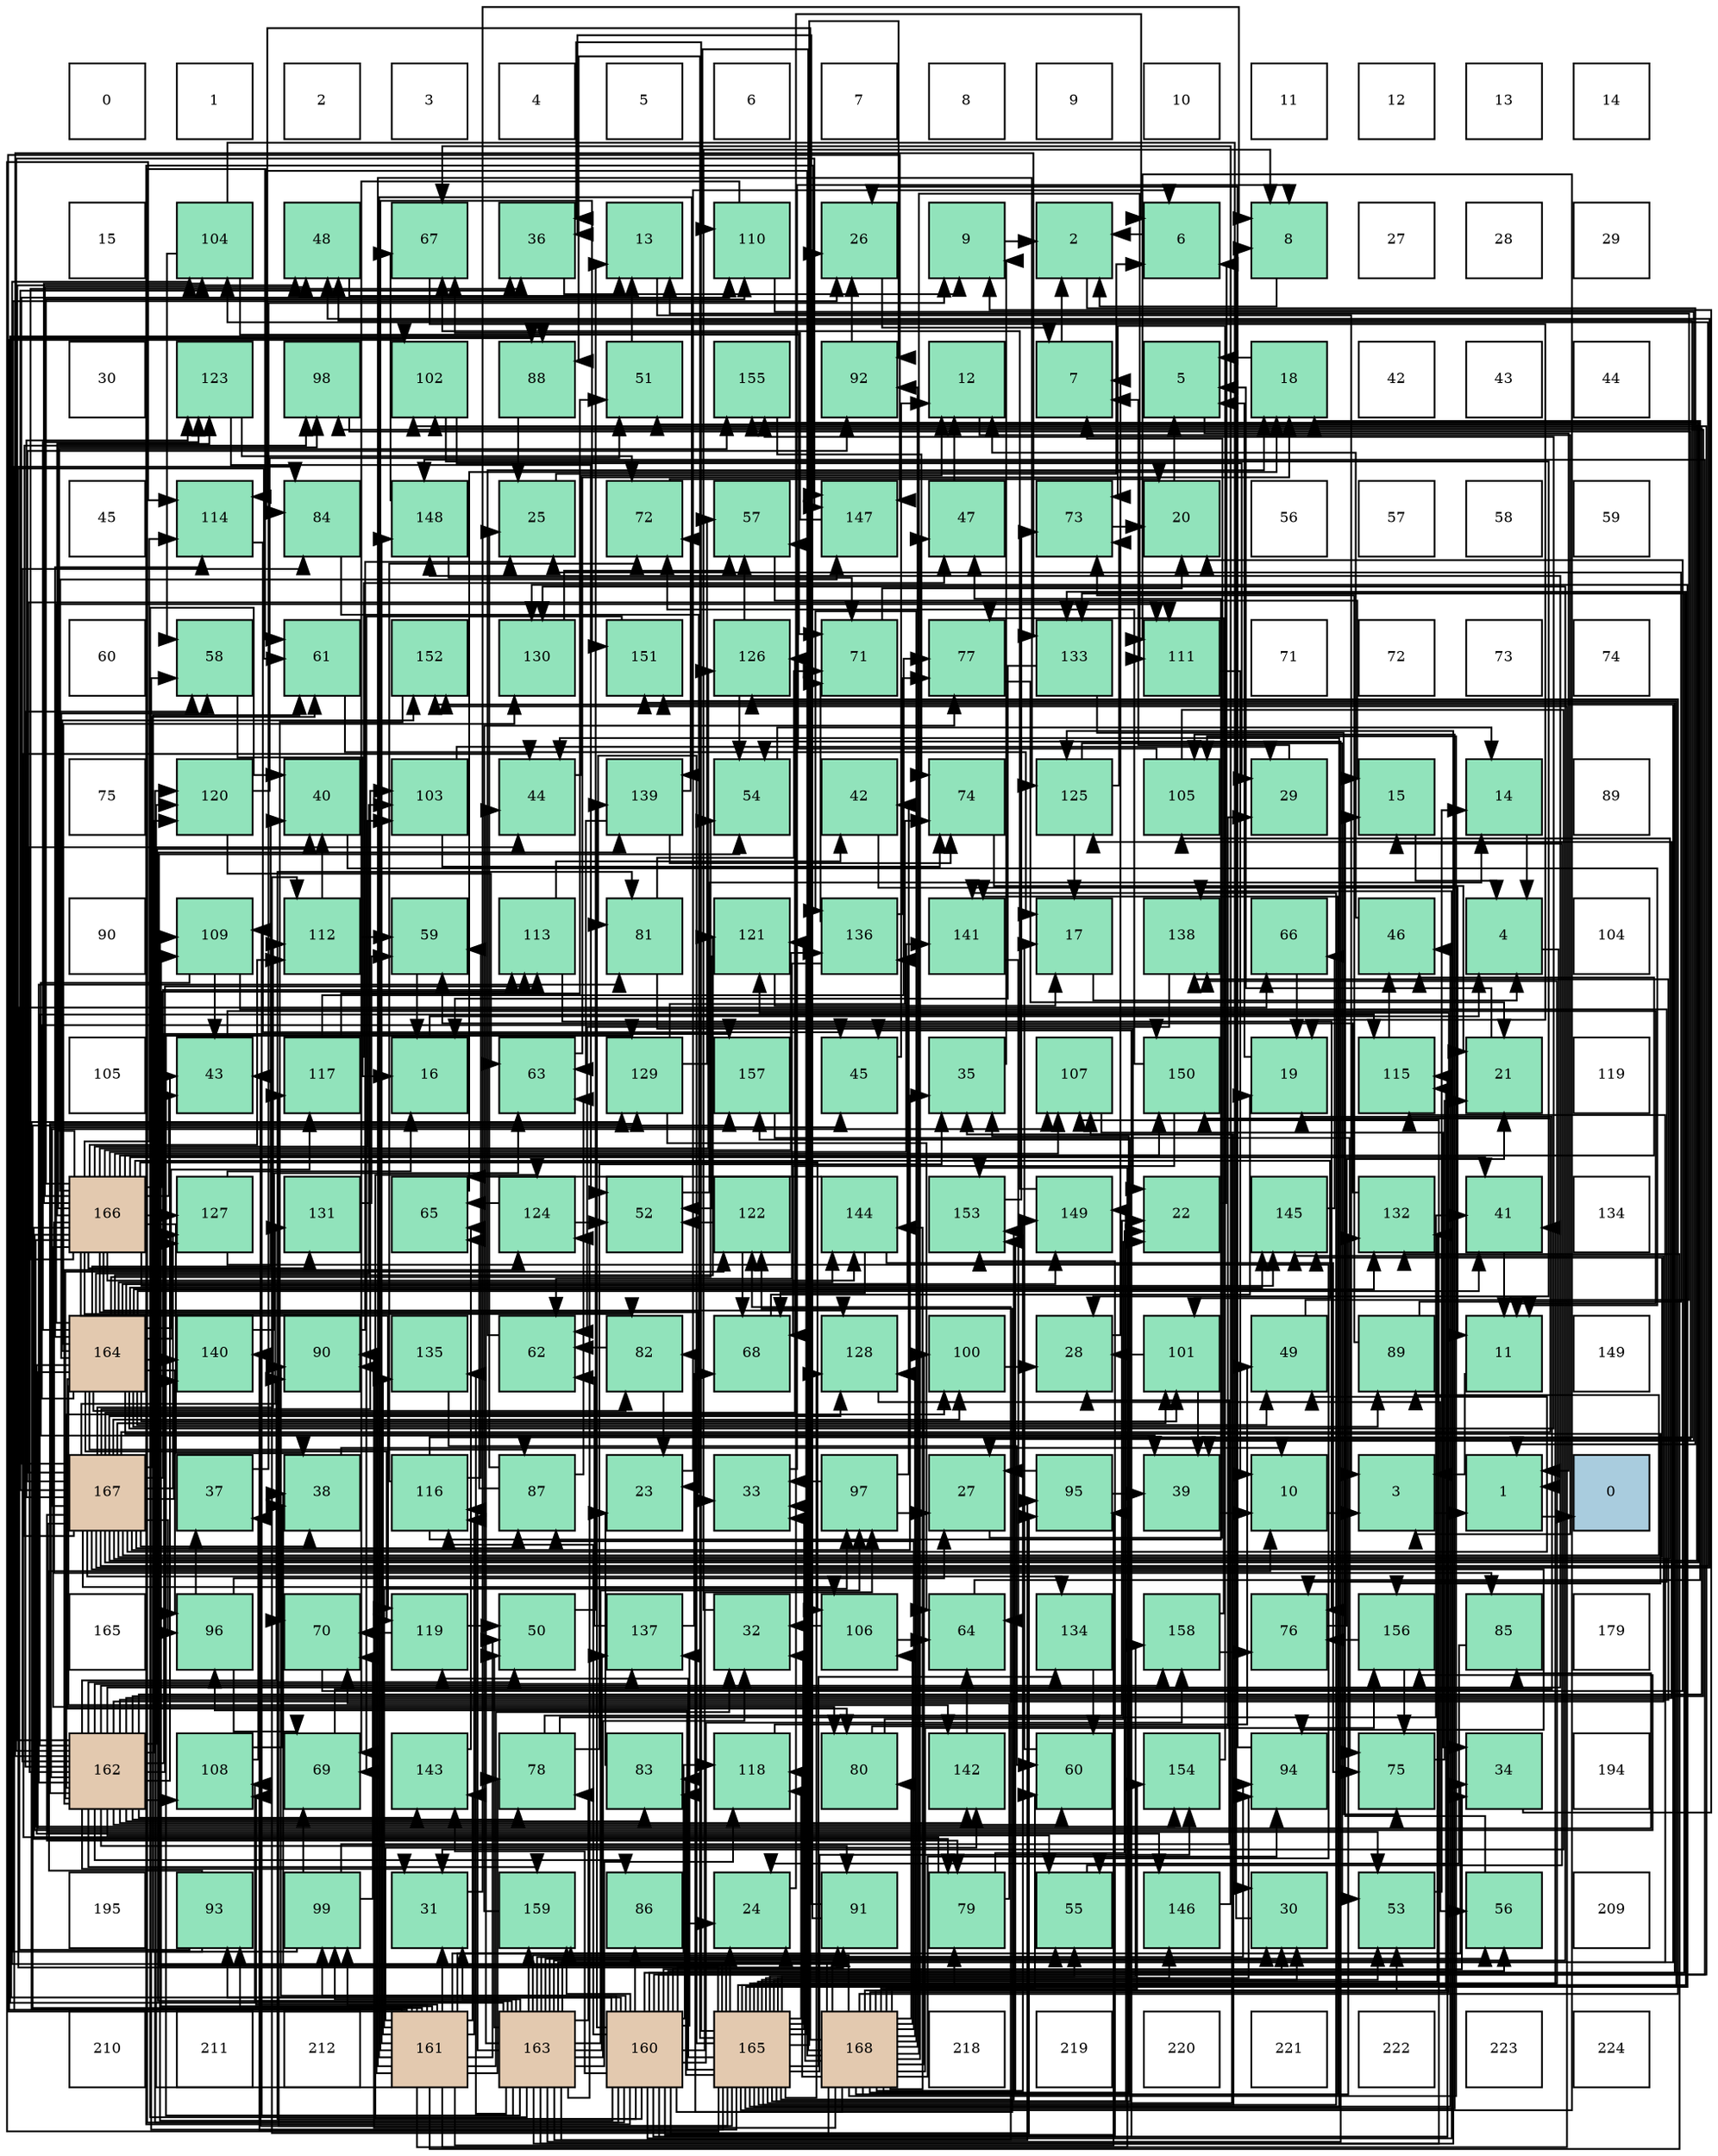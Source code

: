 digraph layout{
 rankdir=TB;
 splines=ortho;
 node [style=filled shape=square fixedsize=true width=0.6];
0[label="0", fontsize=8, fillcolor="#ffffff"];
1[label="1", fontsize=8, fillcolor="#ffffff"];
2[label="2", fontsize=8, fillcolor="#ffffff"];
3[label="3", fontsize=8, fillcolor="#ffffff"];
4[label="4", fontsize=8, fillcolor="#ffffff"];
5[label="5", fontsize=8, fillcolor="#ffffff"];
6[label="6", fontsize=8, fillcolor="#ffffff"];
7[label="7", fontsize=8, fillcolor="#ffffff"];
8[label="8", fontsize=8, fillcolor="#ffffff"];
9[label="9", fontsize=8, fillcolor="#ffffff"];
10[label="10", fontsize=8, fillcolor="#ffffff"];
11[label="11", fontsize=8, fillcolor="#ffffff"];
12[label="12", fontsize=8, fillcolor="#ffffff"];
13[label="13", fontsize=8, fillcolor="#ffffff"];
14[label="14", fontsize=8, fillcolor="#ffffff"];
15[label="15", fontsize=8, fillcolor="#ffffff"];
16[label="104", fontsize=8, fillcolor="#91e3bb"];
17[label="48", fontsize=8, fillcolor="#91e3bb"];
18[label="67", fontsize=8, fillcolor="#91e3bb"];
19[label="36", fontsize=8, fillcolor="#91e3bb"];
20[label="13", fontsize=8, fillcolor="#91e3bb"];
21[label="110", fontsize=8, fillcolor="#91e3bb"];
22[label="26", fontsize=8, fillcolor="#91e3bb"];
23[label="9", fontsize=8, fillcolor="#91e3bb"];
24[label="2", fontsize=8, fillcolor="#91e3bb"];
25[label="6", fontsize=8, fillcolor="#91e3bb"];
26[label="8", fontsize=8, fillcolor="#91e3bb"];
27[label="27", fontsize=8, fillcolor="#ffffff"];
28[label="28", fontsize=8, fillcolor="#ffffff"];
29[label="29", fontsize=8, fillcolor="#ffffff"];
30[label="30", fontsize=8, fillcolor="#ffffff"];
31[label="123", fontsize=8, fillcolor="#91e3bb"];
32[label="98", fontsize=8, fillcolor="#91e3bb"];
33[label="102", fontsize=8, fillcolor="#91e3bb"];
34[label="88", fontsize=8, fillcolor="#91e3bb"];
35[label="51", fontsize=8, fillcolor="#91e3bb"];
36[label="155", fontsize=8, fillcolor="#91e3bb"];
37[label="92", fontsize=8, fillcolor="#91e3bb"];
38[label="12", fontsize=8, fillcolor="#91e3bb"];
39[label="7", fontsize=8, fillcolor="#91e3bb"];
40[label="5", fontsize=8, fillcolor="#91e3bb"];
41[label="18", fontsize=8, fillcolor="#91e3bb"];
42[label="42", fontsize=8, fillcolor="#ffffff"];
43[label="43", fontsize=8, fillcolor="#ffffff"];
44[label="44", fontsize=8, fillcolor="#ffffff"];
45[label="45", fontsize=8, fillcolor="#ffffff"];
46[label="114", fontsize=8, fillcolor="#91e3bb"];
47[label="84", fontsize=8, fillcolor="#91e3bb"];
48[label="148", fontsize=8, fillcolor="#91e3bb"];
49[label="25", fontsize=8, fillcolor="#91e3bb"];
50[label="72", fontsize=8, fillcolor="#91e3bb"];
51[label="57", fontsize=8, fillcolor="#91e3bb"];
52[label="147", fontsize=8, fillcolor="#91e3bb"];
53[label="47", fontsize=8, fillcolor="#91e3bb"];
54[label="73", fontsize=8, fillcolor="#91e3bb"];
55[label="20", fontsize=8, fillcolor="#91e3bb"];
56[label="56", fontsize=8, fillcolor="#ffffff"];
57[label="57", fontsize=8, fillcolor="#ffffff"];
58[label="58", fontsize=8, fillcolor="#ffffff"];
59[label="59", fontsize=8, fillcolor="#ffffff"];
60[label="60", fontsize=8, fillcolor="#ffffff"];
61[label="58", fontsize=8, fillcolor="#91e3bb"];
62[label="61", fontsize=8, fillcolor="#91e3bb"];
63[label="152", fontsize=8, fillcolor="#91e3bb"];
64[label="130", fontsize=8, fillcolor="#91e3bb"];
65[label="151", fontsize=8, fillcolor="#91e3bb"];
66[label="126", fontsize=8, fillcolor="#91e3bb"];
67[label="71", fontsize=8, fillcolor="#91e3bb"];
68[label="77", fontsize=8, fillcolor="#91e3bb"];
69[label="133", fontsize=8, fillcolor="#91e3bb"];
70[label="111", fontsize=8, fillcolor="#91e3bb"];
71[label="71", fontsize=8, fillcolor="#ffffff"];
72[label="72", fontsize=8, fillcolor="#ffffff"];
73[label="73", fontsize=8, fillcolor="#ffffff"];
74[label="74", fontsize=8, fillcolor="#ffffff"];
75[label="75", fontsize=8, fillcolor="#ffffff"];
76[label="120", fontsize=8, fillcolor="#91e3bb"];
77[label="40", fontsize=8, fillcolor="#91e3bb"];
78[label="103", fontsize=8, fillcolor="#91e3bb"];
79[label="44", fontsize=8, fillcolor="#91e3bb"];
80[label="139", fontsize=8, fillcolor="#91e3bb"];
81[label="54", fontsize=8, fillcolor="#91e3bb"];
82[label="42", fontsize=8, fillcolor="#91e3bb"];
83[label="74", fontsize=8, fillcolor="#91e3bb"];
84[label="125", fontsize=8, fillcolor="#91e3bb"];
85[label="105", fontsize=8, fillcolor="#91e3bb"];
86[label="29", fontsize=8, fillcolor="#91e3bb"];
87[label="15", fontsize=8, fillcolor="#91e3bb"];
88[label="14", fontsize=8, fillcolor="#91e3bb"];
89[label="89", fontsize=8, fillcolor="#ffffff"];
90[label="90", fontsize=8, fillcolor="#ffffff"];
91[label="109", fontsize=8, fillcolor="#91e3bb"];
92[label="112", fontsize=8, fillcolor="#91e3bb"];
93[label="59", fontsize=8, fillcolor="#91e3bb"];
94[label="113", fontsize=8, fillcolor="#91e3bb"];
95[label="81", fontsize=8, fillcolor="#91e3bb"];
96[label="121", fontsize=8, fillcolor="#91e3bb"];
97[label="136", fontsize=8, fillcolor="#91e3bb"];
98[label="141", fontsize=8, fillcolor="#91e3bb"];
99[label="17", fontsize=8, fillcolor="#91e3bb"];
100[label="138", fontsize=8, fillcolor="#91e3bb"];
101[label="66", fontsize=8, fillcolor="#91e3bb"];
102[label="46", fontsize=8, fillcolor="#91e3bb"];
103[label="4", fontsize=8, fillcolor="#91e3bb"];
104[label="104", fontsize=8, fillcolor="#ffffff"];
105[label="105", fontsize=8, fillcolor="#ffffff"];
106[label="43", fontsize=8, fillcolor="#91e3bb"];
107[label="117", fontsize=8, fillcolor="#91e3bb"];
108[label="16", fontsize=8, fillcolor="#91e3bb"];
109[label="63", fontsize=8, fillcolor="#91e3bb"];
110[label="129", fontsize=8, fillcolor="#91e3bb"];
111[label="157", fontsize=8, fillcolor="#91e3bb"];
112[label="45", fontsize=8, fillcolor="#91e3bb"];
113[label="35", fontsize=8, fillcolor="#91e3bb"];
114[label="107", fontsize=8, fillcolor="#91e3bb"];
115[label="150", fontsize=8, fillcolor="#91e3bb"];
116[label="19", fontsize=8, fillcolor="#91e3bb"];
117[label="115", fontsize=8, fillcolor="#91e3bb"];
118[label="21", fontsize=8, fillcolor="#91e3bb"];
119[label="119", fontsize=8, fillcolor="#ffffff"];
120[label="166", fontsize=8, fillcolor="#e3c9af"];
121[label="127", fontsize=8, fillcolor="#91e3bb"];
122[label="131", fontsize=8, fillcolor="#91e3bb"];
123[label="65", fontsize=8, fillcolor="#91e3bb"];
124[label="124", fontsize=8, fillcolor="#91e3bb"];
125[label="52", fontsize=8, fillcolor="#91e3bb"];
126[label="122", fontsize=8, fillcolor="#91e3bb"];
127[label="144", fontsize=8, fillcolor="#91e3bb"];
128[label="153", fontsize=8, fillcolor="#91e3bb"];
129[label="149", fontsize=8, fillcolor="#91e3bb"];
130[label="22", fontsize=8, fillcolor="#91e3bb"];
131[label="145", fontsize=8, fillcolor="#91e3bb"];
132[label="132", fontsize=8, fillcolor="#91e3bb"];
133[label="41", fontsize=8, fillcolor="#91e3bb"];
134[label="134", fontsize=8, fillcolor="#ffffff"];
135[label="164", fontsize=8, fillcolor="#e3c9af"];
136[label="140", fontsize=8, fillcolor="#91e3bb"];
137[label="90", fontsize=8, fillcolor="#91e3bb"];
138[label="135", fontsize=8, fillcolor="#91e3bb"];
139[label="62", fontsize=8, fillcolor="#91e3bb"];
140[label="82", fontsize=8, fillcolor="#91e3bb"];
141[label="68", fontsize=8, fillcolor="#91e3bb"];
142[label="128", fontsize=8, fillcolor="#91e3bb"];
143[label="100", fontsize=8, fillcolor="#91e3bb"];
144[label="28", fontsize=8, fillcolor="#91e3bb"];
145[label="101", fontsize=8, fillcolor="#91e3bb"];
146[label="49", fontsize=8, fillcolor="#91e3bb"];
147[label="89", fontsize=8, fillcolor="#91e3bb"];
148[label="11", fontsize=8, fillcolor="#91e3bb"];
149[label="149", fontsize=8, fillcolor="#ffffff"];
150[label="167", fontsize=8, fillcolor="#e3c9af"];
151[label="37", fontsize=8, fillcolor="#91e3bb"];
152[label="38", fontsize=8, fillcolor="#91e3bb"];
153[label="116", fontsize=8, fillcolor="#91e3bb"];
154[label="87", fontsize=8, fillcolor="#91e3bb"];
155[label="23", fontsize=8, fillcolor="#91e3bb"];
156[label="33", fontsize=8, fillcolor="#91e3bb"];
157[label="97", fontsize=8, fillcolor="#91e3bb"];
158[label="27", fontsize=8, fillcolor="#91e3bb"];
159[label="95", fontsize=8, fillcolor="#91e3bb"];
160[label="39", fontsize=8, fillcolor="#91e3bb"];
161[label="10", fontsize=8, fillcolor="#91e3bb"];
162[label="3", fontsize=8, fillcolor="#91e3bb"];
163[label="1", fontsize=8, fillcolor="#91e3bb"];
164[label="0", fontsize=8, fillcolor="#a9ccde"];
165[label="165", fontsize=8, fillcolor="#ffffff"];
166[label="96", fontsize=8, fillcolor="#91e3bb"];
167[label="70", fontsize=8, fillcolor="#91e3bb"];
168[label="119", fontsize=8, fillcolor="#91e3bb"];
169[label="50", fontsize=8, fillcolor="#91e3bb"];
170[label="137", fontsize=8, fillcolor="#91e3bb"];
171[label="32", fontsize=8, fillcolor="#91e3bb"];
172[label="106", fontsize=8, fillcolor="#91e3bb"];
173[label="64", fontsize=8, fillcolor="#91e3bb"];
174[label="134", fontsize=8, fillcolor="#91e3bb"];
175[label="158", fontsize=8, fillcolor="#91e3bb"];
176[label="76", fontsize=8, fillcolor="#91e3bb"];
177[label="156", fontsize=8, fillcolor="#91e3bb"];
178[label="85", fontsize=8, fillcolor="#91e3bb"];
179[label="179", fontsize=8, fillcolor="#ffffff"];
180[label="162", fontsize=8, fillcolor="#e3c9af"];
181[label="108", fontsize=8, fillcolor="#91e3bb"];
182[label="69", fontsize=8, fillcolor="#91e3bb"];
183[label="143", fontsize=8, fillcolor="#91e3bb"];
184[label="78", fontsize=8, fillcolor="#91e3bb"];
185[label="83", fontsize=8, fillcolor="#91e3bb"];
186[label="118", fontsize=8, fillcolor="#91e3bb"];
187[label="80", fontsize=8, fillcolor="#91e3bb"];
188[label="142", fontsize=8, fillcolor="#91e3bb"];
189[label="60", fontsize=8, fillcolor="#91e3bb"];
190[label="154", fontsize=8, fillcolor="#91e3bb"];
191[label="94", fontsize=8, fillcolor="#91e3bb"];
192[label="75", fontsize=8, fillcolor="#91e3bb"];
193[label="34", fontsize=8, fillcolor="#91e3bb"];
194[label="194", fontsize=8, fillcolor="#ffffff"];
195[label="195", fontsize=8, fillcolor="#ffffff"];
196[label="93", fontsize=8, fillcolor="#91e3bb"];
197[label="99", fontsize=8, fillcolor="#91e3bb"];
198[label="31", fontsize=8, fillcolor="#91e3bb"];
199[label="159", fontsize=8, fillcolor="#91e3bb"];
200[label="86", fontsize=8, fillcolor="#91e3bb"];
201[label="24", fontsize=8, fillcolor="#91e3bb"];
202[label="91", fontsize=8, fillcolor="#91e3bb"];
203[label="79", fontsize=8, fillcolor="#91e3bb"];
204[label="55", fontsize=8, fillcolor="#91e3bb"];
205[label="146", fontsize=8, fillcolor="#91e3bb"];
206[label="30", fontsize=8, fillcolor="#91e3bb"];
207[label="53", fontsize=8, fillcolor="#91e3bb"];
208[label="56", fontsize=8, fillcolor="#91e3bb"];
209[label="209", fontsize=8, fillcolor="#ffffff"];
210[label="210", fontsize=8, fillcolor="#ffffff"];
211[label="211", fontsize=8, fillcolor="#ffffff"];
212[label="212", fontsize=8, fillcolor="#ffffff"];
213[label="161", fontsize=8, fillcolor="#e3c9af"];
214[label="163", fontsize=8, fillcolor="#e3c9af"];
215[label="160", fontsize=8, fillcolor="#e3c9af"];
216[label="165", fontsize=8, fillcolor="#e3c9af"];
217[label="168", fontsize=8, fillcolor="#e3c9af"];
218[label="218", fontsize=8, fillcolor="#ffffff"];
219[label="219", fontsize=8, fillcolor="#ffffff"];
220[label="220", fontsize=8, fillcolor="#ffffff"];
221[label="221", fontsize=8, fillcolor="#ffffff"];
222[label="222", fontsize=8, fillcolor="#ffffff"];
223[label="223", fontsize=8, fillcolor="#ffffff"];
224[label="224", fontsize=8, fillcolor="#ffffff"];
edge [constraint=false, style=vis];163 -> 164;
24 -> 163;
162 -> 163;
103 -> 163;
40 -> 163;
25 -> 24;
39 -> 24;
26 -> 24;
23 -> 24;
161 -> 162;
148 -> 162;
38 -> 162;
20 -> 162;
88 -> 103;
87 -> 103;
108 -> 103;
99 -> 103;
41 -> 40;
116 -> 40;
55 -> 40;
118 -> 40;
130 -> 25;
155 -> 25;
201 -> 25;
49 -> 25;
22 -> 39;
158 -> 39;
144 -> 39;
86 -> 39;
206 -> 26;
198 -> 26;
171 -> 26;
156 -> 26;
193 -> 23;
113 -> 23;
19 -> 23;
151 -> 23;
152 -> 161;
160 -> 161;
77 -> 148;
133 -> 148;
82 -> 148;
106 -> 148;
79 -> 38;
112 -> 38;
102 -> 38;
53 -> 38;
17 -> 20;
146 -> 20;
169 -> 20;
35 -> 20;
125 -> 88;
207 -> 88;
81 -> 88;
204 -> 87;
208 -> 87;
51 -> 87;
61 -> 108;
93 -> 108;
189 -> 99;
62 -> 99;
139 -> 41;
109 -> 41;
173 -> 41;
123 -> 41;
101 -> 116;
18 -> 116;
141 -> 116;
182 -> 116;
167 -> 55;
67 -> 55;
50 -> 55;
54 -> 55;
83 -> 118;
192 -> 118;
176 -> 118;
68 -> 118;
184 -> 130;
184 -> 113;
184 -> 133;
203 -> 130;
203 -> 79;
203 -> 167;
187 -> 130;
187 -> 86;
95 -> 130;
95 -> 67;
140 -> 155;
140 -> 139;
185 -> 155;
47 -> 155;
178 -> 201;
200 -> 201;
154 -> 49;
154 -> 109;
154 -> 123;
34 -> 49;
147 -> 49;
147 -> 54;
137 -> 49;
202 -> 22;
202 -> 19;
37 -> 22;
196 -> 161;
196 -> 22;
196 -> 101;
191 -> 22;
159 -> 158;
159 -> 160;
166 -> 158;
166 -> 151;
166 -> 182;
157 -> 158;
157 -> 156;
157 -> 82;
32 -> 158;
197 -> 144;
197 -> 62;
197 -> 182;
197 -> 167;
143 -> 144;
145 -> 144;
145 -> 160;
33 -> 144;
33 -> 86;
78 -> 86;
78 -> 83;
16 -> 206;
16 -> 61;
16 -> 67;
85 -> 198;
85 -> 51;
172 -> 171;
172 -> 173;
114 -> 193;
181 -> 151;
181 -> 152;
91 -> 160;
91 -> 106;
91 -> 176;
21 -> 160;
21 -> 182;
70 -> 161;
92 -> 77;
92 -> 93;
94 -> 82;
94 -> 176;
46 -> 112;
117 -> 102;
153 -> 53;
153 -> 17;
153 -> 93;
153 -> 50;
107 -> 53;
107 -> 35;
107 -> 68;
186 -> 146;
168 -> 169;
168 -> 167;
76 -> 35;
76 -> 109;
96 -> 99;
96 -> 125;
126 -> 125;
126 -> 141;
31 -> 125;
31 -> 50;
124 -> 125;
124 -> 123;
84 -> 99;
84 -> 207;
84 -> 54;
66 -> 81;
66 -> 51;
121 -> 108;
121 -> 204;
142 -> 208;
110 -> 51;
110 -> 173;
110 -> 83;
64 -> 51;
122 -> 93;
132 -> 93;
69 -> 108;
69 -> 192;
174 -> 189;
138 -> 189;
97 -> 139;
97 -> 67;
97 -> 68;
170 -> 139;
170 -> 141;
100 -> 139;
80 -> 109;
80 -> 50;
80 -> 83;
136 -> 109;
98 -> 173;
188 -> 173;
183 -> 123;
127 -> 123;
127 -> 141;
127 -> 192;
131 -> 101;
205 -> 18;
52 -> 18;
48 -> 18;
48 -> 67;
129 -> 18;
115 -> 141;
115 -> 50;
65 -> 182;
63 -> 167;
128 -> 54;
190 -> 54;
36 -> 83;
177 -> 192;
177 -> 176;
111 -> 192;
175 -> 176;
175 -> 68;
199 -> 68;
215 -> 206;
215 -> 193;
215 -> 112;
215 -> 208;
215 -> 95;
215 -> 185;
215 -> 47;
215 -> 200;
215 -> 34;
215 -> 137;
215 -> 202;
215 -> 196;
215 -> 159;
215 -> 157;
215 -> 197;
215 -> 33;
215 -> 91;
215 -> 117;
215 -> 153;
215 -> 76;
215 -> 126;
215 -> 124;
215 -> 69;
215 -> 170;
215 -> 100;
215 -> 80;
215 -> 183;
215 -> 52;
215 -> 48;
215 -> 65;
215 -> 128;
215 -> 175;
215 -> 199;
213 -> 198;
213 -> 171;
213 -> 193;
213 -> 169;
213 -> 184;
213 -> 47;
213 -> 137;
213 -> 196;
213 -> 159;
213 -> 157;
213 -> 197;
213 -> 33;
213 -> 181;
213 -> 91;
213 -> 153;
213 -> 186;
213 -> 76;
213 -> 84;
213 -> 110;
213 -> 132;
213 -> 138;
213 -> 80;
213 -> 188;
213 -> 183;
213 -> 52;
213 -> 48;
213 -> 65;
213 -> 63;
213 -> 128;
213 -> 111;
180 -> 198;
180 -> 77;
180 -> 106;
180 -> 79;
180 -> 112;
180 -> 17;
180 -> 169;
180 -> 204;
180 -> 61;
180 -> 189;
180 -> 184;
180 -> 95;
180 -> 185;
180 -> 47;
180 -> 200;
180 -> 137;
180 -> 202;
180 -> 32;
180 -> 143;
180 -> 33;
180 -> 181;
180 -> 94;
180 -> 117;
180 -> 76;
180 -> 126;
180 -> 124;
180 -> 84;
180 -> 110;
180 -> 69;
180 -> 170;
180 -> 100;
180 -> 188;
180 -> 183;
180 -> 131;
180 -> 52;
180 -> 48;
180 -> 111;
180 -> 175;
180 -> 199;
214 -> 206;
214 -> 198;
214 -> 171;
214 -> 77;
214 -> 79;
214 -> 169;
214 -> 81;
214 -> 204;
214 -> 208;
214 -> 184;
214 -> 34;
214 -> 202;
214 -> 191;
214 -> 159;
214 -> 157;
214 -> 197;
214 -> 114;
214 -> 181;
214 -> 91;
214 -> 117;
214 -> 153;
214 -> 186;
214 -> 126;
214 -> 124;
214 -> 84;
214 -> 110;
214 -> 64;
214 -> 138;
214 -> 170;
214 -> 80;
214 -> 63;
214 -> 199;
135 -> 77;
135 -> 133;
135 -> 146;
135 -> 81;
135 -> 61;
135 -> 187;
135 -> 140;
135 -> 178;
135 -> 154;
135 -> 147;
135 -> 166;
135 -> 145;
135 -> 78;
135 -> 70;
135 -> 46;
135 -> 107;
135 -> 168;
135 -> 96;
135 -> 31;
135 -> 121;
135 -> 64;
135 -> 132;
135 -> 97;
135 -> 136;
135 -> 188;
135 -> 127;
135 -> 131;
135 -> 205;
135 -> 129;
135 -> 115;
135 -> 63;
135 -> 36;
135 -> 177;
216 -> 201;
216 -> 206;
216 -> 171;
216 -> 156;
216 -> 113;
216 -> 19;
216 -> 152;
216 -> 133;
216 -> 106;
216 -> 79;
216 -> 102;
216 -> 207;
216 -> 81;
216 -> 204;
216 -> 61;
216 -> 62;
216 -> 95;
216 -> 185;
216 -> 34;
216 -> 37;
216 -> 191;
216 -> 166;
216 -> 85;
216 -> 114;
216 -> 70;
216 -> 46;
216 -> 107;
216 -> 186;
216 -> 168;
216 -> 96;
216 -> 142;
216 -> 64;
216 -> 132;
216 -> 69;
216 -> 174;
216 -> 100;
216 -> 136;
216 -> 98;
216 -> 205;
216 -> 129;
216 -> 65;
216 -> 128;
216 -> 190;
216 -> 111;
216 -> 175;
120 -> 156;
120 -> 19;
120 -> 152;
120 -> 133;
120 -> 106;
120 -> 102;
120 -> 17;
120 -> 203;
120 -> 187;
120 -> 140;
120 -> 178;
120 -> 32;
120 -> 145;
120 -> 78;
120 -> 16;
120 -> 172;
120 -> 114;
120 -> 21;
120 -> 92;
120 -> 94;
120 -> 46;
120 -> 168;
120 -> 31;
120 -> 66;
120 -> 121;
120 -> 142;
120 -> 122;
120 -> 97;
120 -> 98;
120 -> 127;
120 -> 131;
120 -> 52;
120 -> 115;
120 -> 190;
120 -> 36;
120 -> 177;
150 -> 113;
150 -> 19;
150 -> 152;
150 -> 17;
150 -> 146;
150 -> 35;
150 -> 207;
150 -> 62;
150 -> 203;
150 -> 154;
150 -> 147;
150 -> 37;
150 -> 191;
150 -> 166;
150 -> 32;
150 -> 143;
150 -> 145;
150 -> 78;
150 -> 16;
150 -> 85;
150 -> 172;
150 -> 114;
150 -> 21;
150 -> 70;
150 -> 92;
150 -> 94;
150 -> 31;
150 -> 66;
150 -> 121;
150 -> 142;
150 -> 122;
150 -> 174;
150 -> 136;
150 -> 131;
150 -> 115;
150 -> 36;
217 -> 201;
217 -> 156;
217 -> 113;
217 -> 53;
217 -> 207;
217 -> 189;
217 -> 62;
217 -> 203;
217 -> 187;
217 -> 140;
217 -> 154;
217 -> 137;
217 -> 37;
217 -> 191;
217 -> 143;
217 -> 16;
217 -> 85;
217 -> 172;
217 -> 21;
217 -> 70;
217 -> 92;
217 -> 46;
217 -> 117;
217 -> 186;
217 -> 96;
217 -> 66;
217 -> 142;
217 -> 132;
217 -> 97;
217 -> 98;
217 -> 127;
217 -> 129;
217 -> 128;
217 -> 190;
217 -> 177;
217 -> 199;
edge [constraint=true, style=invis];
0 -> 15 -> 30 -> 45 -> 60 -> 75 -> 90 -> 105 -> 120 -> 135 -> 150 -> 165 -> 180 -> 195 -> 210;
1 -> 16 -> 31 -> 46 -> 61 -> 76 -> 91 -> 106 -> 121 -> 136 -> 151 -> 166 -> 181 -> 196 -> 211;
2 -> 17 -> 32 -> 47 -> 62 -> 77 -> 92 -> 107 -> 122 -> 137 -> 152 -> 167 -> 182 -> 197 -> 212;
3 -> 18 -> 33 -> 48 -> 63 -> 78 -> 93 -> 108 -> 123 -> 138 -> 153 -> 168 -> 183 -> 198 -> 213;
4 -> 19 -> 34 -> 49 -> 64 -> 79 -> 94 -> 109 -> 124 -> 139 -> 154 -> 169 -> 184 -> 199 -> 214;
5 -> 20 -> 35 -> 50 -> 65 -> 80 -> 95 -> 110 -> 125 -> 140 -> 155 -> 170 -> 185 -> 200 -> 215;
6 -> 21 -> 36 -> 51 -> 66 -> 81 -> 96 -> 111 -> 126 -> 141 -> 156 -> 171 -> 186 -> 201 -> 216;
7 -> 22 -> 37 -> 52 -> 67 -> 82 -> 97 -> 112 -> 127 -> 142 -> 157 -> 172 -> 187 -> 202 -> 217;
8 -> 23 -> 38 -> 53 -> 68 -> 83 -> 98 -> 113 -> 128 -> 143 -> 158 -> 173 -> 188 -> 203 -> 218;
9 -> 24 -> 39 -> 54 -> 69 -> 84 -> 99 -> 114 -> 129 -> 144 -> 159 -> 174 -> 189 -> 204 -> 219;
10 -> 25 -> 40 -> 55 -> 70 -> 85 -> 100 -> 115 -> 130 -> 145 -> 160 -> 175 -> 190 -> 205 -> 220;
11 -> 26 -> 41 -> 56 -> 71 -> 86 -> 101 -> 116 -> 131 -> 146 -> 161 -> 176 -> 191 -> 206 -> 221;
12 -> 27 -> 42 -> 57 -> 72 -> 87 -> 102 -> 117 -> 132 -> 147 -> 162 -> 177 -> 192 -> 207 -> 222;
13 -> 28 -> 43 -> 58 -> 73 -> 88 -> 103 -> 118 -> 133 -> 148 -> 163 -> 178 -> 193 -> 208 -> 223;
14 -> 29 -> 44 -> 59 -> 74 -> 89 -> 104 -> 119 -> 134 -> 149 -> 164 -> 179 -> 194 -> 209 -> 224;
rank = same {0 -> 1 -> 2 -> 3 -> 4 -> 5 -> 6 -> 7 -> 8 -> 9 -> 10 -> 11 -> 12 -> 13 -> 14};
rank = same {15 -> 16 -> 17 -> 18 -> 19 -> 20 -> 21 -> 22 -> 23 -> 24 -> 25 -> 26 -> 27 -> 28 -> 29};
rank = same {30 -> 31 -> 32 -> 33 -> 34 -> 35 -> 36 -> 37 -> 38 -> 39 -> 40 -> 41 -> 42 -> 43 -> 44};
rank = same {45 -> 46 -> 47 -> 48 -> 49 -> 50 -> 51 -> 52 -> 53 -> 54 -> 55 -> 56 -> 57 -> 58 -> 59};
rank = same {60 -> 61 -> 62 -> 63 -> 64 -> 65 -> 66 -> 67 -> 68 -> 69 -> 70 -> 71 -> 72 -> 73 -> 74};
rank = same {75 -> 76 -> 77 -> 78 -> 79 -> 80 -> 81 -> 82 -> 83 -> 84 -> 85 -> 86 -> 87 -> 88 -> 89};
rank = same {90 -> 91 -> 92 -> 93 -> 94 -> 95 -> 96 -> 97 -> 98 -> 99 -> 100 -> 101 -> 102 -> 103 -> 104};
rank = same {105 -> 106 -> 107 -> 108 -> 109 -> 110 -> 111 -> 112 -> 113 -> 114 -> 115 -> 116 -> 117 -> 118 -> 119};
rank = same {120 -> 121 -> 122 -> 123 -> 124 -> 125 -> 126 -> 127 -> 128 -> 129 -> 130 -> 131 -> 132 -> 133 -> 134};
rank = same {135 -> 136 -> 137 -> 138 -> 139 -> 140 -> 141 -> 142 -> 143 -> 144 -> 145 -> 146 -> 147 -> 148 -> 149};
rank = same {150 -> 151 -> 152 -> 153 -> 154 -> 155 -> 156 -> 157 -> 158 -> 159 -> 160 -> 161 -> 162 -> 163 -> 164};
rank = same {165 -> 166 -> 167 -> 168 -> 169 -> 170 -> 171 -> 172 -> 173 -> 174 -> 175 -> 176 -> 177 -> 178 -> 179};
rank = same {180 -> 181 -> 182 -> 183 -> 184 -> 185 -> 186 -> 187 -> 188 -> 189 -> 190 -> 191 -> 192 -> 193 -> 194};
rank = same {195 -> 196 -> 197 -> 198 -> 199 -> 200 -> 201 -> 202 -> 203 -> 204 -> 205 -> 206 -> 207 -> 208 -> 209};
rank = same {210 -> 211 -> 212 -> 213 -> 214 -> 215 -> 216 -> 217 -> 218 -> 219 -> 220 -> 221 -> 222 -> 223 -> 224};
}